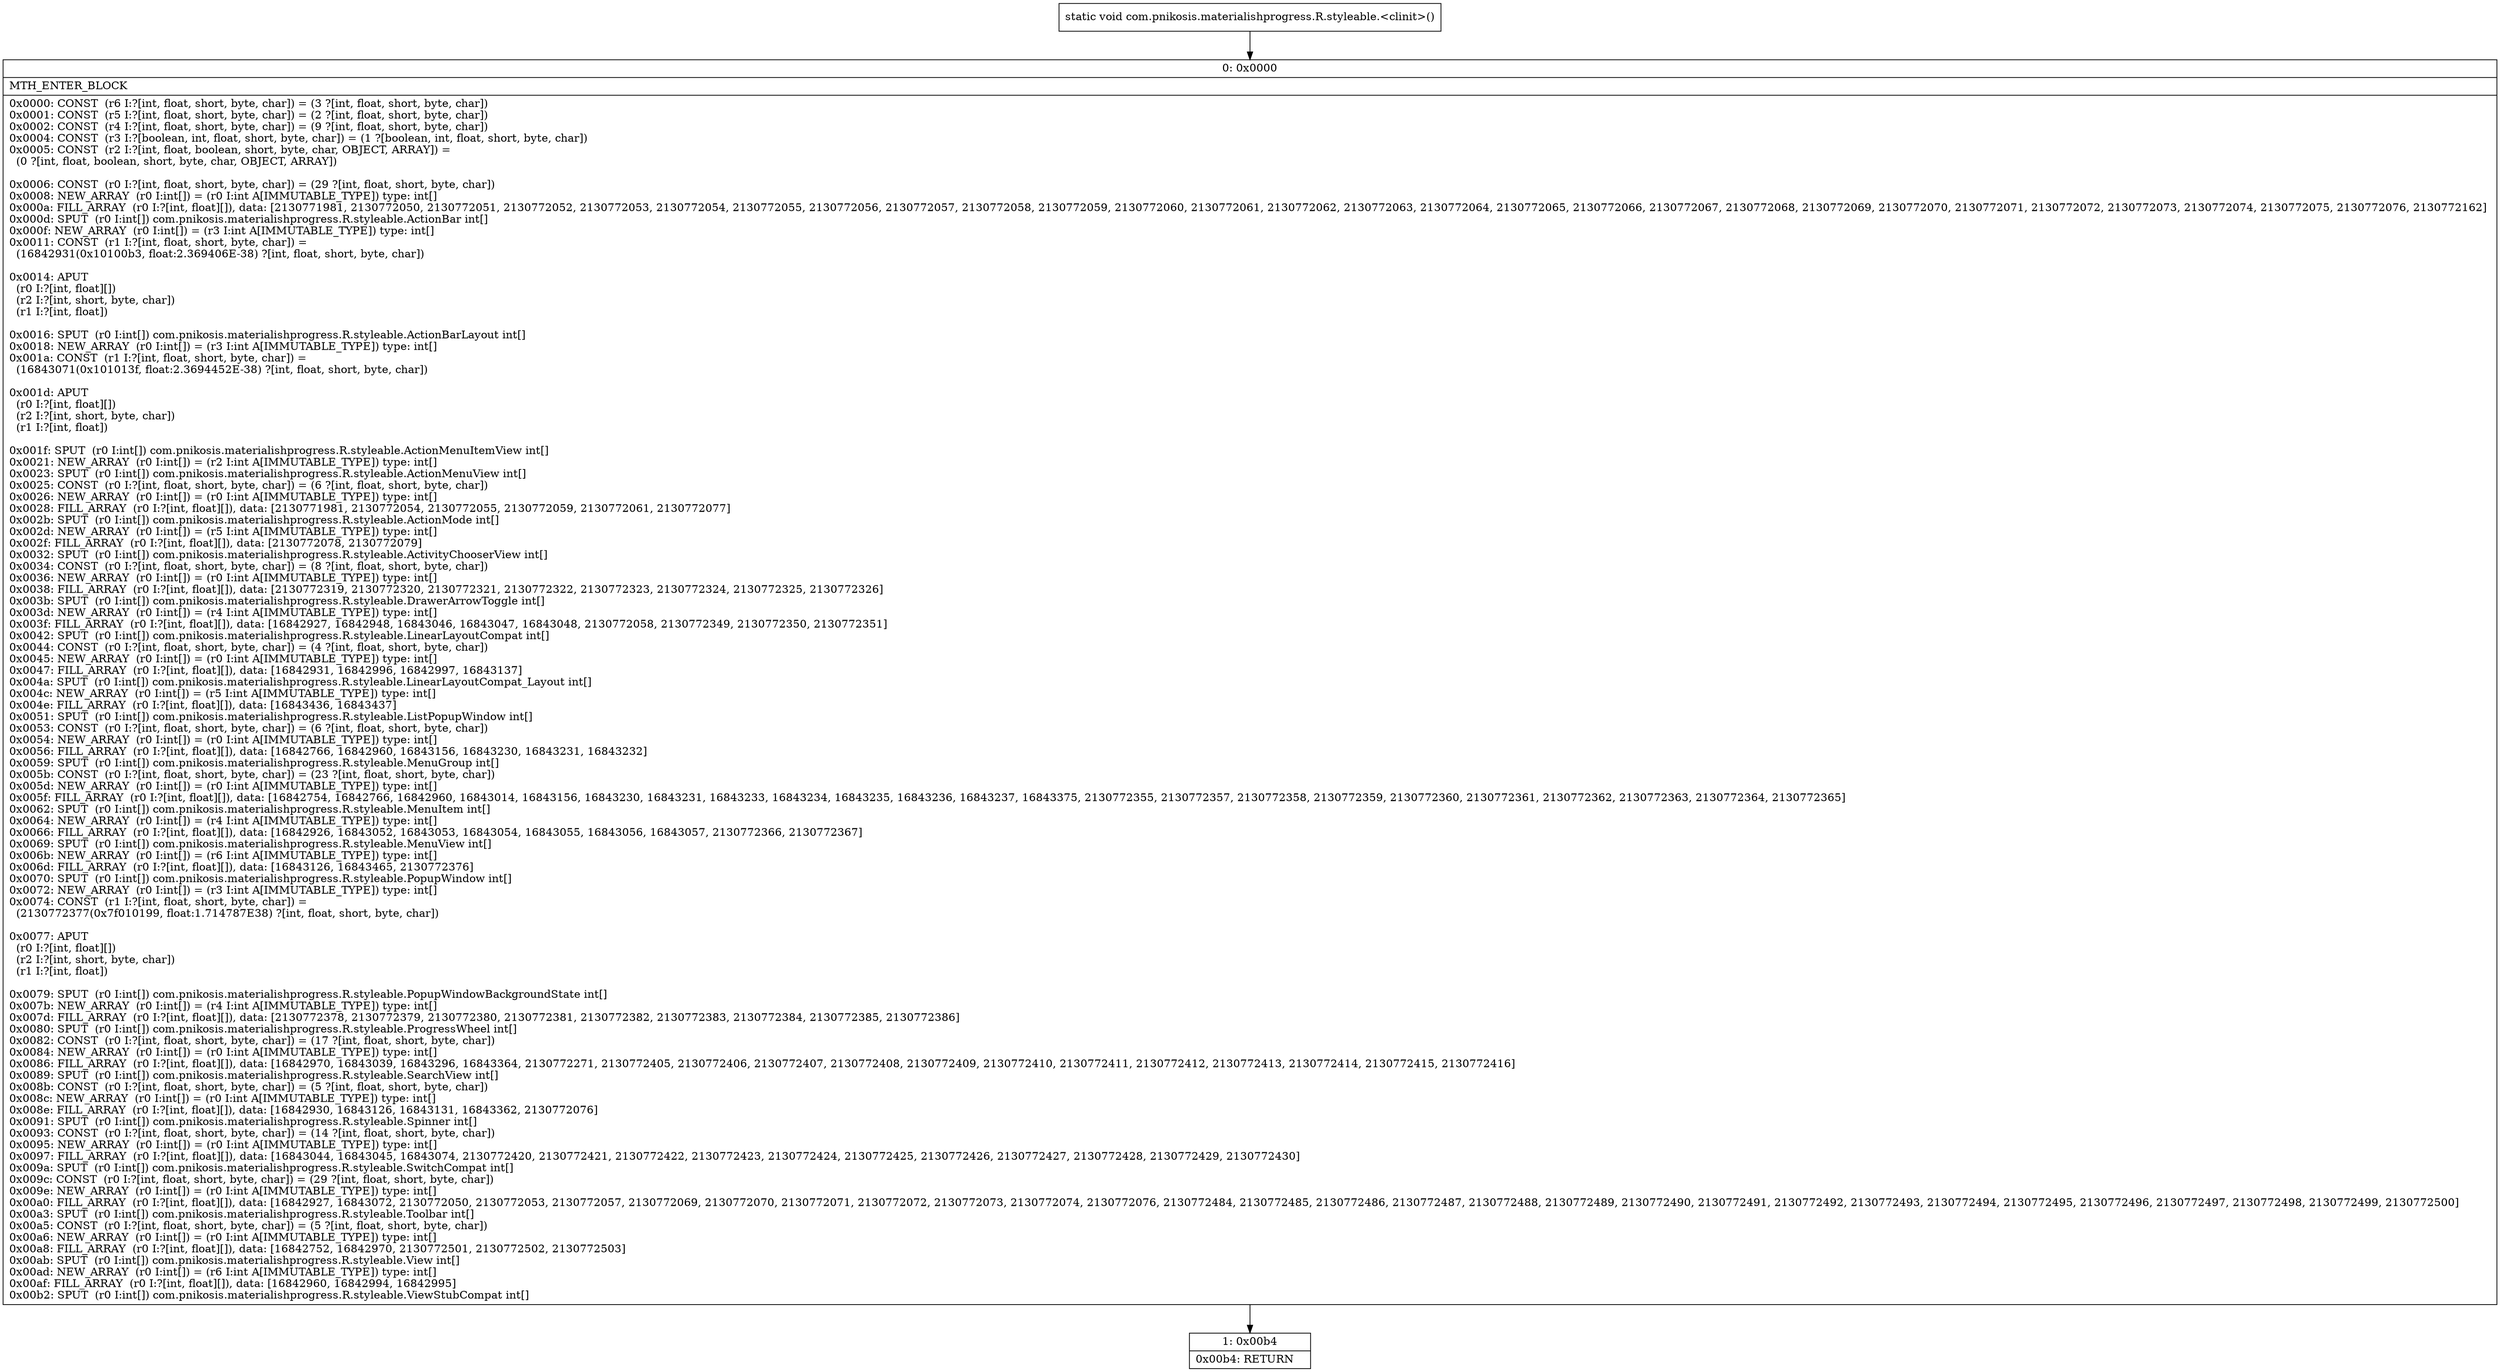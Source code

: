 digraph "CFG forcom.pnikosis.materialishprogress.R.styleable.\<clinit\>()V" {
Node_0 [shape=record,label="{0\:\ 0x0000|MTH_ENTER_BLOCK\l|0x0000: CONST  (r6 I:?[int, float, short, byte, char]) = (3 ?[int, float, short, byte, char]) \l0x0001: CONST  (r5 I:?[int, float, short, byte, char]) = (2 ?[int, float, short, byte, char]) \l0x0002: CONST  (r4 I:?[int, float, short, byte, char]) = (9 ?[int, float, short, byte, char]) \l0x0004: CONST  (r3 I:?[boolean, int, float, short, byte, char]) = (1 ?[boolean, int, float, short, byte, char]) \l0x0005: CONST  (r2 I:?[int, float, boolean, short, byte, char, OBJECT, ARRAY]) = \l  (0 ?[int, float, boolean, short, byte, char, OBJECT, ARRAY])\l \l0x0006: CONST  (r0 I:?[int, float, short, byte, char]) = (29 ?[int, float, short, byte, char]) \l0x0008: NEW_ARRAY  (r0 I:int[]) = (r0 I:int A[IMMUTABLE_TYPE]) type: int[] \l0x000a: FILL_ARRAY  (r0 I:?[int, float][]), data: [2130771981, 2130772050, 2130772051, 2130772052, 2130772053, 2130772054, 2130772055, 2130772056, 2130772057, 2130772058, 2130772059, 2130772060, 2130772061, 2130772062, 2130772063, 2130772064, 2130772065, 2130772066, 2130772067, 2130772068, 2130772069, 2130772070, 2130772071, 2130772072, 2130772073, 2130772074, 2130772075, 2130772076, 2130772162] \l0x000d: SPUT  (r0 I:int[]) com.pnikosis.materialishprogress.R.styleable.ActionBar int[] \l0x000f: NEW_ARRAY  (r0 I:int[]) = (r3 I:int A[IMMUTABLE_TYPE]) type: int[] \l0x0011: CONST  (r1 I:?[int, float, short, byte, char]) = \l  (16842931(0x10100b3, float:2.369406E\-38) ?[int, float, short, byte, char])\l \l0x0014: APUT  \l  (r0 I:?[int, float][])\l  (r2 I:?[int, short, byte, char])\l  (r1 I:?[int, float])\l \l0x0016: SPUT  (r0 I:int[]) com.pnikosis.materialishprogress.R.styleable.ActionBarLayout int[] \l0x0018: NEW_ARRAY  (r0 I:int[]) = (r3 I:int A[IMMUTABLE_TYPE]) type: int[] \l0x001a: CONST  (r1 I:?[int, float, short, byte, char]) = \l  (16843071(0x101013f, float:2.3694452E\-38) ?[int, float, short, byte, char])\l \l0x001d: APUT  \l  (r0 I:?[int, float][])\l  (r2 I:?[int, short, byte, char])\l  (r1 I:?[int, float])\l \l0x001f: SPUT  (r0 I:int[]) com.pnikosis.materialishprogress.R.styleable.ActionMenuItemView int[] \l0x0021: NEW_ARRAY  (r0 I:int[]) = (r2 I:int A[IMMUTABLE_TYPE]) type: int[] \l0x0023: SPUT  (r0 I:int[]) com.pnikosis.materialishprogress.R.styleable.ActionMenuView int[] \l0x0025: CONST  (r0 I:?[int, float, short, byte, char]) = (6 ?[int, float, short, byte, char]) \l0x0026: NEW_ARRAY  (r0 I:int[]) = (r0 I:int A[IMMUTABLE_TYPE]) type: int[] \l0x0028: FILL_ARRAY  (r0 I:?[int, float][]), data: [2130771981, 2130772054, 2130772055, 2130772059, 2130772061, 2130772077] \l0x002b: SPUT  (r0 I:int[]) com.pnikosis.materialishprogress.R.styleable.ActionMode int[] \l0x002d: NEW_ARRAY  (r0 I:int[]) = (r5 I:int A[IMMUTABLE_TYPE]) type: int[] \l0x002f: FILL_ARRAY  (r0 I:?[int, float][]), data: [2130772078, 2130772079] \l0x0032: SPUT  (r0 I:int[]) com.pnikosis.materialishprogress.R.styleable.ActivityChooserView int[] \l0x0034: CONST  (r0 I:?[int, float, short, byte, char]) = (8 ?[int, float, short, byte, char]) \l0x0036: NEW_ARRAY  (r0 I:int[]) = (r0 I:int A[IMMUTABLE_TYPE]) type: int[] \l0x0038: FILL_ARRAY  (r0 I:?[int, float][]), data: [2130772319, 2130772320, 2130772321, 2130772322, 2130772323, 2130772324, 2130772325, 2130772326] \l0x003b: SPUT  (r0 I:int[]) com.pnikosis.materialishprogress.R.styleable.DrawerArrowToggle int[] \l0x003d: NEW_ARRAY  (r0 I:int[]) = (r4 I:int A[IMMUTABLE_TYPE]) type: int[] \l0x003f: FILL_ARRAY  (r0 I:?[int, float][]), data: [16842927, 16842948, 16843046, 16843047, 16843048, 2130772058, 2130772349, 2130772350, 2130772351] \l0x0042: SPUT  (r0 I:int[]) com.pnikosis.materialishprogress.R.styleable.LinearLayoutCompat int[] \l0x0044: CONST  (r0 I:?[int, float, short, byte, char]) = (4 ?[int, float, short, byte, char]) \l0x0045: NEW_ARRAY  (r0 I:int[]) = (r0 I:int A[IMMUTABLE_TYPE]) type: int[] \l0x0047: FILL_ARRAY  (r0 I:?[int, float][]), data: [16842931, 16842996, 16842997, 16843137] \l0x004a: SPUT  (r0 I:int[]) com.pnikosis.materialishprogress.R.styleable.LinearLayoutCompat_Layout int[] \l0x004c: NEW_ARRAY  (r0 I:int[]) = (r5 I:int A[IMMUTABLE_TYPE]) type: int[] \l0x004e: FILL_ARRAY  (r0 I:?[int, float][]), data: [16843436, 16843437] \l0x0051: SPUT  (r0 I:int[]) com.pnikosis.materialishprogress.R.styleable.ListPopupWindow int[] \l0x0053: CONST  (r0 I:?[int, float, short, byte, char]) = (6 ?[int, float, short, byte, char]) \l0x0054: NEW_ARRAY  (r0 I:int[]) = (r0 I:int A[IMMUTABLE_TYPE]) type: int[] \l0x0056: FILL_ARRAY  (r0 I:?[int, float][]), data: [16842766, 16842960, 16843156, 16843230, 16843231, 16843232] \l0x0059: SPUT  (r0 I:int[]) com.pnikosis.materialishprogress.R.styleable.MenuGroup int[] \l0x005b: CONST  (r0 I:?[int, float, short, byte, char]) = (23 ?[int, float, short, byte, char]) \l0x005d: NEW_ARRAY  (r0 I:int[]) = (r0 I:int A[IMMUTABLE_TYPE]) type: int[] \l0x005f: FILL_ARRAY  (r0 I:?[int, float][]), data: [16842754, 16842766, 16842960, 16843014, 16843156, 16843230, 16843231, 16843233, 16843234, 16843235, 16843236, 16843237, 16843375, 2130772355, 2130772357, 2130772358, 2130772359, 2130772360, 2130772361, 2130772362, 2130772363, 2130772364, 2130772365] \l0x0062: SPUT  (r0 I:int[]) com.pnikosis.materialishprogress.R.styleable.MenuItem int[] \l0x0064: NEW_ARRAY  (r0 I:int[]) = (r4 I:int A[IMMUTABLE_TYPE]) type: int[] \l0x0066: FILL_ARRAY  (r0 I:?[int, float][]), data: [16842926, 16843052, 16843053, 16843054, 16843055, 16843056, 16843057, 2130772366, 2130772367] \l0x0069: SPUT  (r0 I:int[]) com.pnikosis.materialishprogress.R.styleable.MenuView int[] \l0x006b: NEW_ARRAY  (r0 I:int[]) = (r6 I:int A[IMMUTABLE_TYPE]) type: int[] \l0x006d: FILL_ARRAY  (r0 I:?[int, float][]), data: [16843126, 16843465, 2130772376] \l0x0070: SPUT  (r0 I:int[]) com.pnikosis.materialishprogress.R.styleable.PopupWindow int[] \l0x0072: NEW_ARRAY  (r0 I:int[]) = (r3 I:int A[IMMUTABLE_TYPE]) type: int[] \l0x0074: CONST  (r1 I:?[int, float, short, byte, char]) = \l  (2130772377(0x7f010199, float:1.714787E38) ?[int, float, short, byte, char])\l \l0x0077: APUT  \l  (r0 I:?[int, float][])\l  (r2 I:?[int, short, byte, char])\l  (r1 I:?[int, float])\l \l0x0079: SPUT  (r0 I:int[]) com.pnikosis.materialishprogress.R.styleable.PopupWindowBackgroundState int[] \l0x007b: NEW_ARRAY  (r0 I:int[]) = (r4 I:int A[IMMUTABLE_TYPE]) type: int[] \l0x007d: FILL_ARRAY  (r0 I:?[int, float][]), data: [2130772378, 2130772379, 2130772380, 2130772381, 2130772382, 2130772383, 2130772384, 2130772385, 2130772386] \l0x0080: SPUT  (r0 I:int[]) com.pnikosis.materialishprogress.R.styleable.ProgressWheel int[] \l0x0082: CONST  (r0 I:?[int, float, short, byte, char]) = (17 ?[int, float, short, byte, char]) \l0x0084: NEW_ARRAY  (r0 I:int[]) = (r0 I:int A[IMMUTABLE_TYPE]) type: int[] \l0x0086: FILL_ARRAY  (r0 I:?[int, float][]), data: [16842970, 16843039, 16843296, 16843364, 2130772271, 2130772405, 2130772406, 2130772407, 2130772408, 2130772409, 2130772410, 2130772411, 2130772412, 2130772413, 2130772414, 2130772415, 2130772416] \l0x0089: SPUT  (r0 I:int[]) com.pnikosis.materialishprogress.R.styleable.SearchView int[] \l0x008b: CONST  (r0 I:?[int, float, short, byte, char]) = (5 ?[int, float, short, byte, char]) \l0x008c: NEW_ARRAY  (r0 I:int[]) = (r0 I:int A[IMMUTABLE_TYPE]) type: int[] \l0x008e: FILL_ARRAY  (r0 I:?[int, float][]), data: [16842930, 16843126, 16843131, 16843362, 2130772076] \l0x0091: SPUT  (r0 I:int[]) com.pnikosis.materialishprogress.R.styleable.Spinner int[] \l0x0093: CONST  (r0 I:?[int, float, short, byte, char]) = (14 ?[int, float, short, byte, char]) \l0x0095: NEW_ARRAY  (r0 I:int[]) = (r0 I:int A[IMMUTABLE_TYPE]) type: int[] \l0x0097: FILL_ARRAY  (r0 I:?[int, float][]), data: [16843044, 16843045, 16843074, 2130772420, 2130772421, 2130772422, 2130772423, 2130772424, 2130772425, 2130772426, 2130772427, 2130772428, 2130772429, 2130772430] \l0x009a: SPUT  (r0 I:int[]) com.pnikosis.materialishprogress.R.styleable.SwitchCompat int[] \l0x009c: CONST  (r0 I:?[int, float, short, byte, char]) = (29 ?[int, float, short, byte, char]) \l0x009e: NEW_ARRAY  (r0 I:int[]) = (r0 I:int A[IMMUTABLE_TYPE]) type: int[] \l0x00a0: FILL_ARRAY  (r0 I:?[int, float][]), data: [16842927, 16843072, 2130772050, 2130772053, 2130772057, 2130772069, 2130772070, 2130772071, 2130772072, 2130772073, 2130772074, 2130772076, 2130772484, 2130772485, 2130772486, 2130772487, 2130772488, 2130772489, 2130772490, 2130772491, 2130772492, 2130772493, 2130772494, 2130772495, 2130772496, 2130772497, 2130772498, 2130772499, 2130772500] \l0x00a3: SPUT  (r0 I:int[]) com.pnikosis.materialishprogress.R.styleable.Toolbar int[] \l0x00a5: CONST  (r0 I:?[int, float, short, byte, char]) = (5 ?[int, float, short, byte, char]) \l0x00a6: NEW_ARRAY  (r0 I:int[]) = (r0 I:int A[IMMUTABLE_TYPE]) type: int[] \l0x00a8: FILL_ARRAY  (r0 I:?[int, float][]), data: [16842752, 16842970, 2130772501, 2130772502, 2130772503] \l0x00ab: SPUT  (r0 I:int[]) com.pnikosis.materialishprogress.R.styleable.View int[] \l0x00ad: NEW_ARRAY  (r0 I:int[]) = (r6 I:int A[IMMUTABLE_TYPE]) type: int[] \l0x00af: FILL_ARRAY  (r0 I:?[int, float][]), data: [16842960, 16842994, 16842995] \l0x00b2: SPUT  (r0 I:int[]) com.pnikosis.materialishprogress.R.styleable.ViewStubCompat int[] \l}"];
Node_1 [shape=record,label="{1\:\ 0x00b4|0x00b4: RETURN   \l}"];
MethodNode[shape=record,label="{static void com.pnikosis.materialishprogress.R.styleable.\<clinit\>() }"];
MethodNode -> Node_0;
Node_0 -> Node_1;
}

